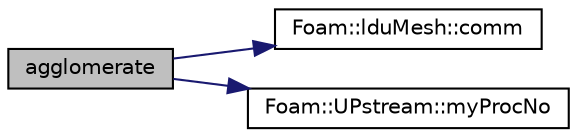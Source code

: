 digraph "agglomerate"
{
  bgcolor="transparent";
  edge [fontname="Helvetica",fontsize="10",labelfontname="Helvetica",labelfontsize="10"];
  node [fontname="Helvetica",fontsize="10",shape=record];
  rankdir="LR";
  Node1 [label="agglomerate",height=0.2,width=0.4,color="black", fillcolor="grey75", style="filled", fontcolor="black"];
  Node1 -> Node2 [color="midnightblue",fontsize="10",style="solid",fontname="Helvetica"];
  Node2 [label="Foam::lduMesh::comm",height=0.2,width=0.4,color="black",URL="$a01286.html#a02dd39dea440f6689604bba1217aa7a5",tooltip="Return communicator used for parallel communication. "];
  Node1 -> Node3 [color="midnightblue",fontsize="10",style="solid",fontname="Helvetica"];
  Node3 [label="Foam::UPstream::myProcNo",height=0.2,width=0.4,color="black",URL="$a02780.html#afc74d89573de32a3032c916f8cdd1733",tooltip="Number of this process (starting from masterNo() = 0) "];
}
